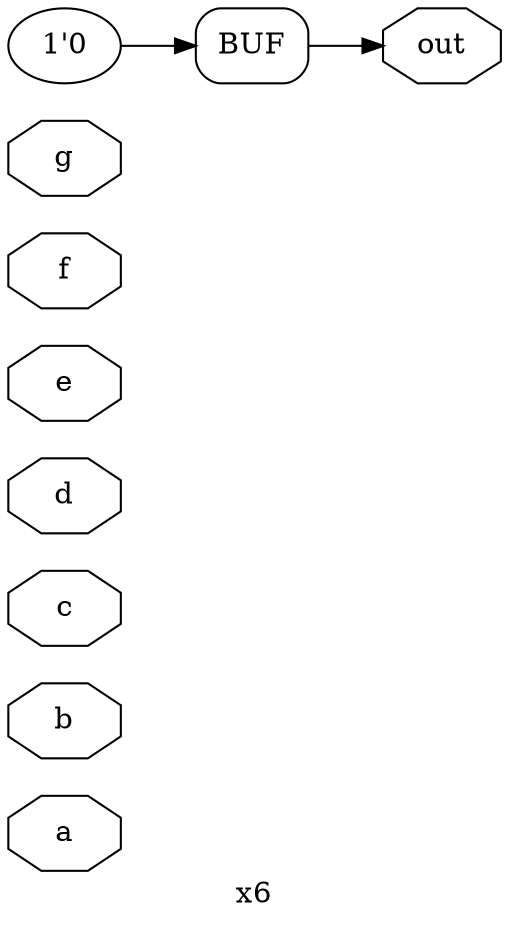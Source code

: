digraph "x6" {
label="x6";
rankdir="LR";
remincross=true;
n1 [ shape=octagon, label="a", color="black", fontcolor="black" ];
n2 [ shape=octagon, label="b", color="black", fontcolor="black" ];
n3 [ shape=octagon, label="c", color="black", fontcolor="black" ];
n4 [ shape=octagon, label="d", color="black", fontcolor="black" ];
n5 [ shape=octagon, label="e", color="black", fontcolor="black" ];
n6 [ shape=octagon, label="f", color="black", fontcolor="black" ];
n7 [ shape=octagon, label="g", color="black", fontcolor="black" ];
n8 [ shape=octagon, label="out", color="black", fontcolor="black" ];
v0 [ label="1'0" ];
x1 [shape=box, style=rounded, label="BUF"];
x1:e:e -> n8:w [color="black", label=""];
v0:e -> x1:w:w [color="black", label=""];
}
